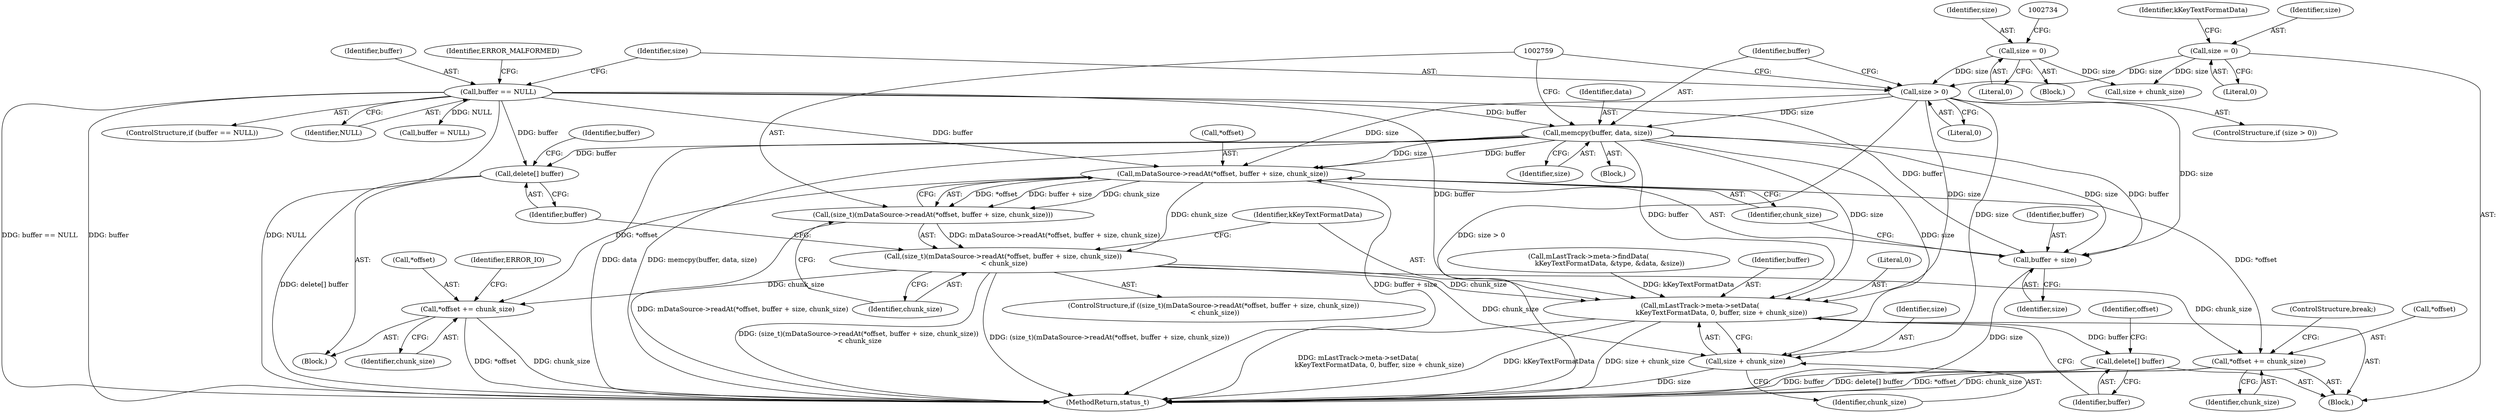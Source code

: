 digraph "0_Android_463a6f807e187828442949d1924e143cf07778c6@API" {
"1002752" [label="(Call,memcpy(buffer, data, size))"];
"1002741" [label="(Call,buffer == NULL)"];
"1002748" [label="(Call,size > 0)"];
"1002730" [label="(Call,size = 0)"];
"1002716" [label="(Call,size = 0)"];
"1002760" [label="(Call,mDataSource->readAt(*offset, buffer + size, chunk_size))"];
"1002758" [label="(Call,(size_t)(mDataSource->readAt(*offset, buffer + size, chunk_size)))"];
"1002757" [label="(Call,(size_t)(mDataSource->readAt(*offset, buffer + size, chunk_size))\n < chunk_size)"];
"1002774" [label="(Call,*offset += chunk_size)"];
"1002780" [label="(Call,mLastTrack->meta->setData(\n                    kKeyTextFormatData, 0, buffer, size + chunk_size))"];
"1002787" [label="(Call,delete[] buffer)"];
"1002784" [label="(Call,size + chunk_size)"];
"1002789" [label="(Call,*offset += chunk_size)"];
"1002763" [label="(Call,buffer + size)"];
"1002769" [label="(Call,delete[] buffer)"];
"1002765" [label="(Identifier,size)"];
"1002754" [label="(Identifier,data)"];
"1002729" [label="(Block,)"];
"1002718" [label="(Literal,0)"];
"1002747" [label="(ControlStructure,if (size > 0))"];
"1002761" [label="(Call,*offset)"];
"1002766" [label="(Identifier,chunk_size)"];
"1002756" [label="(ControlStructure,if ((size_t)(mDataSource->readAt(*offset, buffer + size, chunk_size))\n < chunk_size))"];
"1002748" [label="(Call,size > 0)"];
"1002722" [label="(Identifier,kKeyTextFormatData)"];
"1002782" [label="(Literal,0)"];
"1002721" [label="(Call,mLastTrack->meta->findData(\n                    kKeyTextFormatData, &type, &data, &size))"];
"1002758" [label="(Call,(size_t)(mDataSource->readAt(*offset, buffer + size, chunk_size)))"];
"1002752" [label="(Call,memcpy(buffer, data, size))"];
"1002763" [label="(Call,buffer + size)"];
"1002789" [label="(Call,*offset += chunk_size)"];
"1002774" [label="(Call,*offset += chunk_size)"];
"1002767" [label="(Identifier,chunk_size)"];
"1002764" [label="(Identifier,buffer)"];
"1002746" [label="(Identifier,ERROR_MALFORMED)"];
"1002749" [label="(Identifier,size)"];
"1002757" [label="(Call,(size_t)(mDataSource->readAt(*offset, buffer + size, chunk_size))\n < chunk_size)"];
"1002740" [label="(ControlStructure,if (buffer == NULL))"];
"1002786" [label="(Identifier,chunk_size)"];
"1002737" [label="(Call,size + chunk_size)"];
"1002732" [label="(Literal,0)"];
"1002760" [label="(Call,mDataSource->readAt(*offset, buffer + size, chunk_size))"];
"1002772" [label="(Identifier,buffer)"];
"1002784" [label="(Call,size + chunk_size)"];
"1002743" [label="(Identifier,NULL)"];
"1002770" [label="(Identifier,buffer)"];
"1002768" [label="(Block,)"];
"1002788" [label="(Identifier,buffer)"];
"1002717" [label="(Identifier,size)"];
"1002790" [label="(Call,*offset)"];
"1002755" [label="(Identifier,size)"];
"1002716" [label="(Call,size = 0)"];
"1002777" [label="(Identifier,chunk_size)"];
"1002769" [label="(Call,delete[] buffer)"];
"1002741" [label="(Call,buffer == NULL)"];
"1002791" [label="(Identifier,offset)"];
"1002792" [label="(Identifier,chunk_size)"];
"1002775" [label="(Call,*offset)"];
"1002793" [label="(ControlStructure,break;)"];
"1002771" [label="(Call,buffer = NULL)"];
"1002730" [label="(Call,size = 0)"];
"1002911" [label="(MethodReturn,status_t)"];
"1002781" [label="(Identifier,kKeyTextFormatData)"];
"1002731" [label="(Identifier,size)"];
"1002750" [label="(Literal,0)"];
"1002779" [label="(Identifier,ERROR_IO)"];
"1002712" [label="(Block,)"];
"1002780" [label="(Call,mLastTrack->meta->setData(\n                    kKeyTextFormatData, 0, buffer, size + chunk_size))"];
"1002785" [label="(Identifier,size)"];
"1002753" [label="(Identifier,buffer)"];
"1002787" [label="(Call,delete[] buffer)"];
"1002751" [label="(Block,)"];
"1002783" [label="(Identifier,buffer)"];
"1002742" [label="(Identifier,buffer)"];
"1002752" -> "1002751"  [label="AST: "];
"1002752" -> "1002755"  [label="CFG: "];
"1002753" -> "1002752"  [label="AST: "];
"1002754" -> "1002752"  [label="AST: "];
"1002755" -> "1002752"  [label="AST: "];
"1002759" -> "1002752"  [label="CFG: "];
"1002752" -> "1002911"  [label="DDG: data"];
"1002752" -> "1002911"  [label="DDG: memcpy(buffer, data, size)"];
"1002741" -> "1002752"  [label="DDG: buffer"];
"1002748" -> "1002752"  [label="DDG: size"];
"1002752" -> "1002760"  [label="DDG: buffer"];
"1002752" -> "1002760"  [label="DDG: size"];
"1002752" -> "1002763"  [label="DDG: buffer"];
"1002752" -> "1002763"  [label="DDG: size"];
"1002752" -> "1002769"  [label="DDG: buffer"];
"1002752" -> "1002780"  [label="DDG: buffer"];
"1002752" -> "1002780"  [label="DDG: size"];
"1002752" -> "1002784"  [label="DDG: size"];
"1002741" -> "1002740"  [label="AST: "];
"1002741" -> "1002743"  [label="CFG: "];
"1002742" -> "1002741"  [label="AST: "];
"1002743" -> "1002741"  [label="AST: "];
"1002746" -> "1002741"  [label="CFG: "];
"1002749" -> "1002741"  [label="CFG: "];
"1002741" -> "1002911"  [label="DDG: buffer"];
"1002741" -> "1002911"  [label="DDG: NULL"];
"1002741" -> "1002911"  [label="DDG: buffer == NULL"];
"1002741" -> "1002760"  [label="DDG: buffer"];
"1002741" -> "1002763"  [label="DDG: buffer"];
"1002741" -> "1002769"  [label="DDG: buffer"];
"1002741" -> "1002771"  [label="DDG: NULL"];
"1002741" -> "1002780"  [label="DDG: buffer"];
"1002748" -> "1002747"  [label="AST: "];
"1002748" -> "1002750"  [label="CFG: "];
"1002749" -> "1002748"  [label="AST: "];
"1002750" -> "1002748"  [label="AST: "];
"1002753" -> "1002748"  [label="CFG: "];
"1002759" -> "1002748"  [label="CFG: "];
"1002748" -> "1002911"  [label="DDG: size > 0"];
"1002730" -> "1002748"  [label="DDG: size"];
"1002716" -> "1002748"  [label="DDG: size"];
"1002748" -> "1002760"  [label="DDG: size"];
"1002748" -> "1002763"  [label="DDG: size"];
"1002748" -> "1002780"  [label="DDG: size"];
"1002748" -> "1002784"  [label="DDG: size"];
"1002730" -> "1002729"  [label="AST: "];
"1002730" -> "1002732"  [label="CFG: "];
"1002731" -> "1002730"  [label="AST: "];
"1002732" -> "1002730"  [label="AST: "];
"1002734" -> "1002730"  [label="CFG: "];
"1002730" -> "1002737"  [label="DDG: size"];
"1002716" -> "1002712"  [label="AST: "];
"1002716" -> "1002718"  [label="CFG: "];
"1002717" -> "1002716"  [label="AST: "];
"1002718" -> "1002716"  [label="AST: "];
"1002722" -> "1002716"  [label="CFG: "];
"1002716" -> "1002737"  [label="DDG: size"];
"1002760" -> "1002758"  [label="AST: "];
"1002760" -> "1002766"  [label="CFG: "];
"1002761" -> "1002760"  [label="AST: "];
"1002763" -> "1002760"  [label="AST: "];
"1002766" -> "1002760"  [label="AST: "];
"1002758" -> "1002760"  [label="CFG: "];
"1002760" -> "1002911"  [label="DDG: buffer + size"];
"1002760" -> "1002758"  [label="DDG: *offset"];
"1002760" -> "1002758"  [label="DDG: buffer + size"];
"1002760" -> "1002758"  [label="DDG: chunk_size"];
"1002760" -> "1002757"  [label="DDG: chunk_size"];
"1002760" -> "1002774"  [label="DDG: *offset"];
"1002760" -> "1002789"  [label="DDG: *offset"];
"1002758" -> "1002757"  [label="AST: "];
"1002759" -> "1002758"  [label="AST: "];
"1002767" -> "1002758"  [label="CFG: "];
"1002758" -> "1002911"  [label="DDG: mDataSource->readAt(*offset, buffer + size, chunk_size)"];
"1002758" -> "1002757"  [label="DDG: mDataSource->readAt(*offset, buffer + size, chunk_size)"];
"1002757" -> "1002756"  [label="AST: "];
"1002757" -> "1002767"  [label="CFG: "];
"1002767" -> "1002757"  [label="AST: "];
"1002770" -> "1002757"  [label="CFG: "];
"1002781" -> "1002757"  [label="CFG: "];
"1002757" -> "1002911"  [label="DDG: (size_t)(mDataSource->readAt(*offset, buffer + size, chunk_size))\n < chunk_size"];
"1002757" -> "1002911"  [label="DDG: (size_t)(mDataSource->readAt(*offset, buffer + size, chunk_size))"];
"1002757" -> "1002774"  [label="DDG: chunk_size"];
"1002757" -> "1002780"  [label="DDG: chunk_size"];
"1002757" -> "1002784"  [label="DDG: chunk_size"];
"1002757" -> "1002789"  [label="DDG: chunk_size"];
"1002774" -> "1002768"  [label="AST: "];
"1002774" -> "1002777"  [label="CFG: "];
"1002775" -> "1002774"  [label="AST: "];
"1002777" -> "1002774"  [label="AST: "];
"1002779" -> "1002774"  [label="CFG: "];
"1002774" -> "1002911"  [label="DDG: *offset"];
"1002774" -> "1002911"  [label="DDG: chunk_size"];
"1002780" -> "1002712"  [label="AST: "];
"1002780" -> "1002784"  [label="CFG: "];
"1002781" -> "1002780"  [label="AST: "];
"1002782" -> "1002780"  [label="AST: "];
"1002783" -> "1002780"  [label="AST: "];
"1002784" -> "1002780"  [label="AST: "];
"1002788" -> "1002780"  [label="CFG: "];
"1002780" -> "1002911"  [label="DDG: mLastTrack->meta->setData(\n                    kKeyTextFormatData, 0, buffer, size + chunk_size)"];
"1002780" -> "1002911"  [label="DDG: size + chunk_size"];
"1002780" -> "1002911"  [label="DDG: kKeyTextFormatData"];
"1002721" -> "1002780"  [label="DDG: kKeyTextFormatData"];
"1002780" -> "1002787"  [label="DDG: buffer"];
"1002787" -> "1002712"  [label="AST: "];
"1002787" -> "1002788"  [label="CFG: "];
"1002788" -> "1002787"  [label="AST: "];
"1002791" -> "1002787"  [label="CFG: "];
"1002787" -> "1002911"  [label="DDG: buffer"];
"1002787" -> "1002911"  [label="DDG: delete[] buffer"];
"1002784" -> "1002786"  [label="CFG: "];
"1002785" -> "1002784"  [label="AST: "];
"1002786" -> "1002784"  [label="AST: "];
"1002784" -> "1002911"  [label="DDG: size"];
"1002789" -> "1002712"  [label="AST: "];
"1002789" -> "1002792"  [label="CFG: "];
"1002790" -> "1002789"  [label="AST: "];
"1002792" -> "1002789"  [label="AST: "];
"1002793" -> "1002789"  [label="CFG: "];
"1002789" -> "1002911"  [label="DDG: *offset"];
"1002789" -> "1002911"  [label="DDG: chunk_size"];
"1002763" -> "1002765"  [label="CFG: "];
"1002764" -> "1002763"  [label="AST: "];
"1002765" -> "1002763"  [label="AST: "];
"1002766" -> "1002763"  [label="CFG: "];
"1002763" -> "1002911"  [label="DDG: size"];
"1002769" -> "1002768"  [label="AST: "];
"1002769" -> "1002770"  [label="CFG: "];
"1002770" -> "1002769"  [label="AST: "];
"1002772" -> "1002769"  [label="CFG: "];
"1002769" -> "1002911"  [label="DDG: delete[] buffer"];
}
